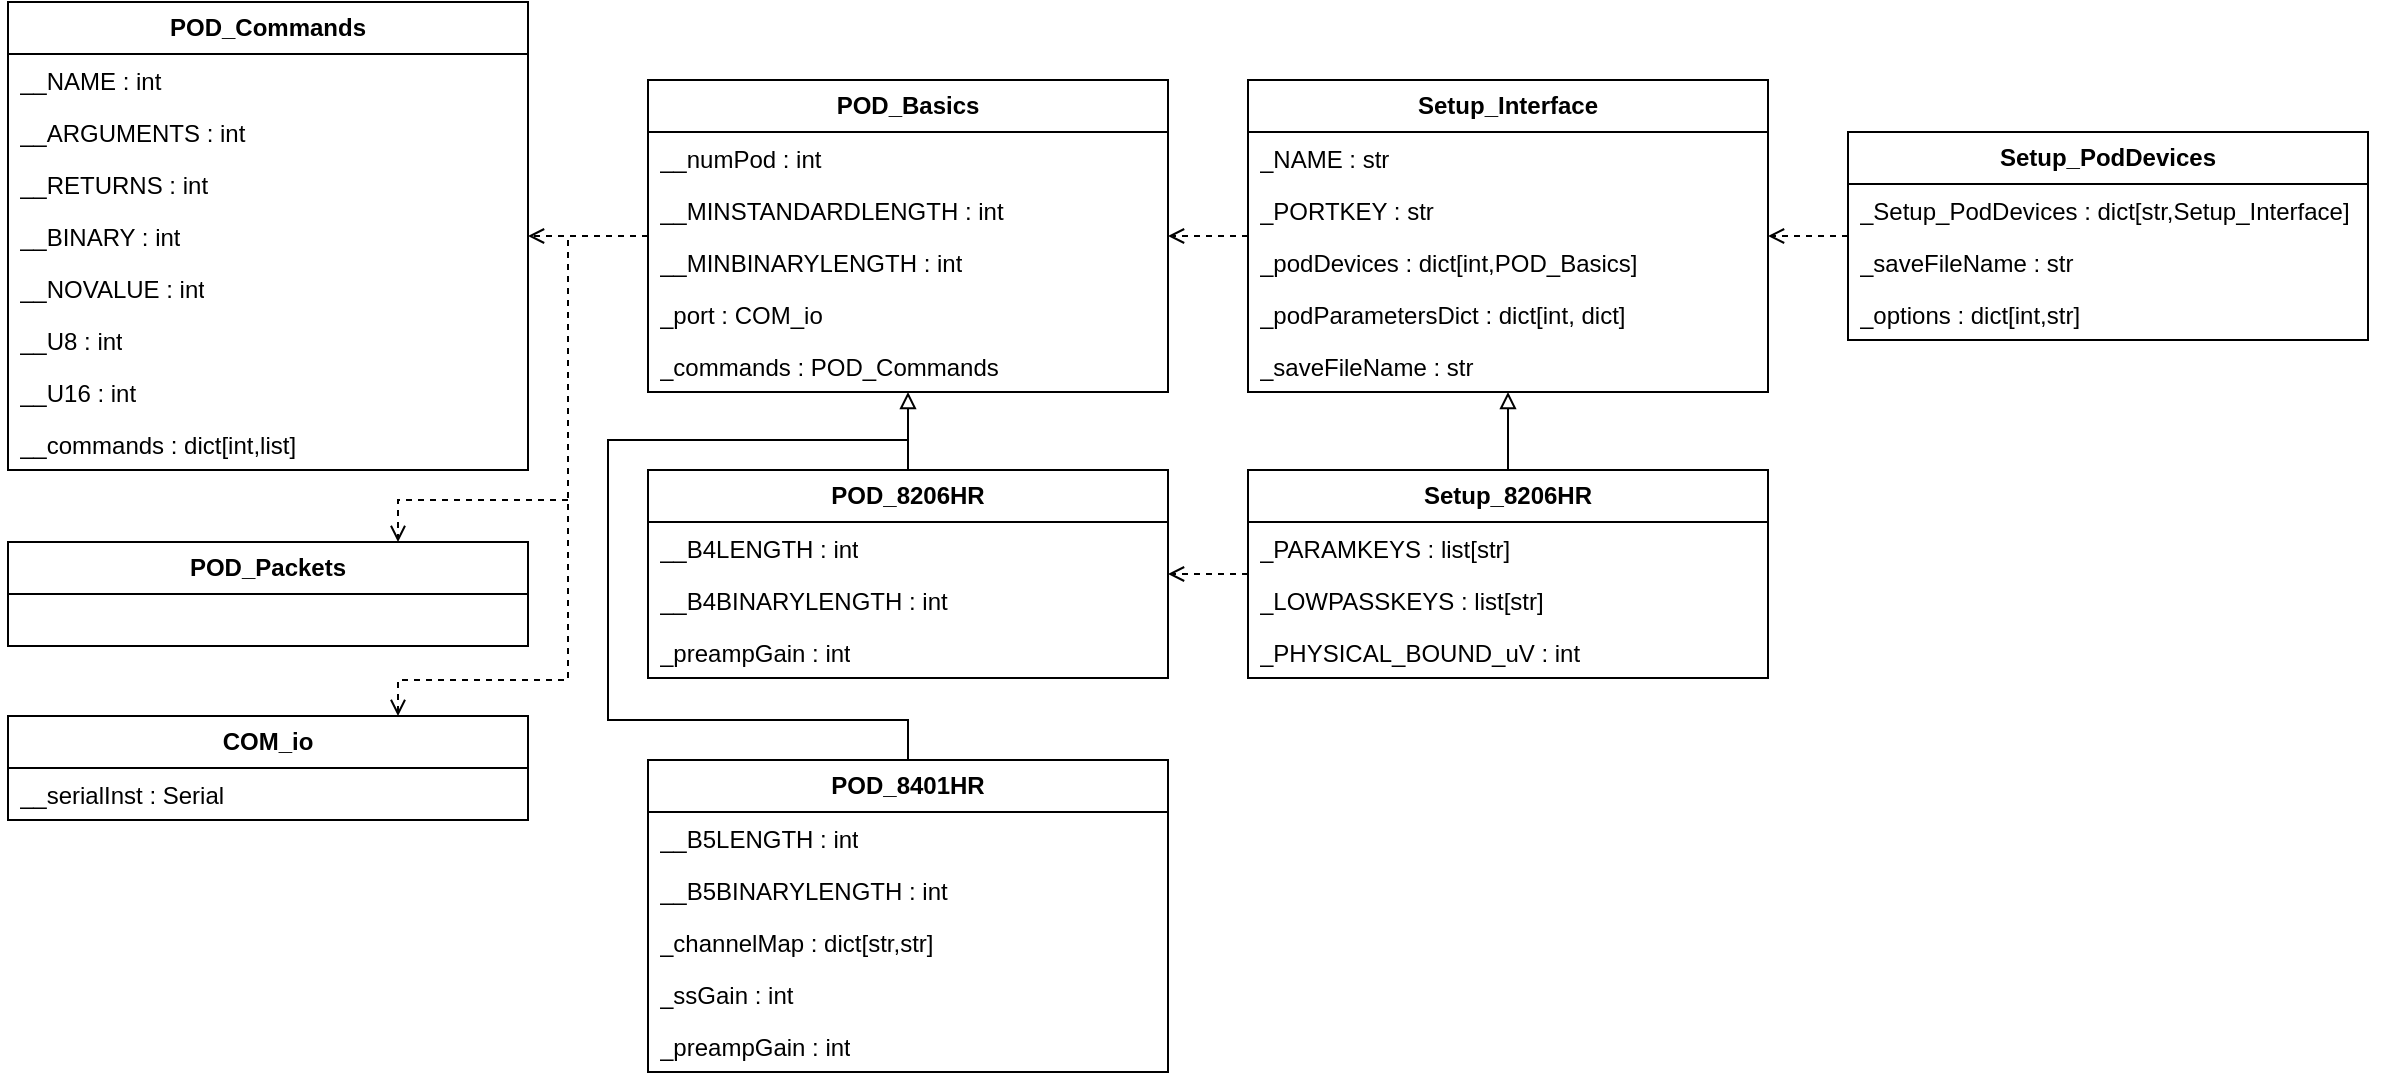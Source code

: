 <mxfile version="21.2.8" type="device">
  <diagram name="Page-1" id="8kIWOGsX5G2s9qzZLplj">
    <mxGraphModel dx="1658" dy="820" grid="1" gridSize="10" guides="1" tooltips="1" connect="1" arrows="1" fold="1" page="1" pageScale="1" pageWidth="850" pageHeight="1100" math="0" shadow="0">
      <root>
        <mxCell id="0" />
        <mxCell id="1" parent="0" />
        <mxCell id="bj3e3nzDXusCV7zQIcoZ-6" value="POD_Basics" style="swimlane;fontStyle=1;childLayout=stackLayout;horizontal=1;startSize=26;fillColor=none;horizontalStack=0;resizeParent=1;resizeParentMax=0;resizeLast=0;collapsible=1;marginBottom=0;whiteSpace=wrap;html=1;" parent="1" vertex="1">
          <mxGeometry x="360" y="79" width="260" height="156" as="geometry" />
        </mxCell>
        <mxCell id="bj3e3nzDXusCV7zQIcoZ-7" value="__numPod : int" style="text;strokeColor=none;fillColor=none;align=left;verticalAlign=top;spacingLeft=4;spacingRight=4;overflow=hidden;rotatable=0;points=[[0,0.5],[1,0.5]];portConstraint=eastwest;whiteSpace=wrap;html=1;" parent="bj3e3nzDXusCV7zQIcoZ-6" vertex="1">
          <mxGeometry y="26" width="260" height="26" as="geometry" />
        </mxCell>
        <mxCell id="bj3e3nzDXusCV7zQIcoZ-8" value="__MINSTANDARDLENGTH : int" style="text;strokeColor=none;fillColor=none;align=left;verticalAlign=top;spacingLeft=4;spacingRight=4;overflow=hidden;rotatable=0;points=[[0,0.5],[1,0.5]];portConstraint=eastwest;whiteSpace=wrap;html=1;" parent="bj3e3nzDXusCV7zQIcoZ-6" vertex="1">
          <mxGeometry y="52" width="260" height="26" as="geometry" />
        </mxCell>
        <mxCell id="bj3e3nzDXusCV7zQIcoZ-9" value="__MINBINARYLENGTH : int" style="text;strokeColor=none;fillColor=none;align=left;verticalAlign=top;spacingLeft=4;spacingRight=4;overflow=hidden;rotatable=0;points=[[0,0.5],[1,0.5]];portConstraint=eastwest;whiteSpace=wrap;html=1;" parent="bj3e3nzDXusCV7zQIcoZ-6" vertex="1">
          <mxGeometry y="78" width="260" height="26" as="geometry" />
        </mxCell>
        <mxCell id="bj3e3nzDXusCV7zQIcoZ-10" value="_port : COM_io" style="text;strokeColor=none;fillColor=none;align=left;verticalAlign=top;spacingLeft=4;spacingRight=4;overflow=hidden;rotatable=0;points=[[0,0.5],[1,0.5]];portConstraint=eastwest;whiteSpace=wrap;html=1;" parent="bj3e3nzDXusCV7zQIcoZ-6" vertex="1">
          <mxGeometry y="104" width="260" height="26" as="geometry" />
        </mxCell>
        <mxCell id="bj3e3nzDXusCV7zQIcoZ-11" value="_commands : POD_Commands" style="text;strokeColor=none;fillColor=none;align=left;verticalAlign=top;spacingLeft=4;spacingRight=4;overflow=hidden;rotatable=0;points=[[0,0.5],[1,0.5]];portConstraint=eastwest;whiteSpace=wrap;html=1;" parent="bj3e3nzDXusCV7zQIcoZ-6" vertex="1">
          <mxGeometry y="130" width="260" height="26" as="geometry" />
        </mxCell>
        <mxCell id="bj3e3nzDXusCV7zQIcoZ-12" value="&lt;b&gt;POD_Commands&lt;/b&gt;" style="swimlane;fontStyle=0;childLayout=stackLayout;horizontal=1;startSize=26;fillColor=none;horizontalStack=0;resizeParent=1;resizeParentMax=0;resizeLast=0;collapsible=1;marginBottom=0;whiteSpace=wrap;html=1;" parent="1" vertex="1">
          <mxGeometry x="40" y="40" width="260" height="234" as="geometry" />
        </mxCell>
        <mxCell id="bj3e3nzDXusCV7zQIcoZ-13" value="__NAME : int" style="text;strokeColor=none;fillColor=none;align=left;verticalAlign=top;spacingLeft=4;spacingRight=4;overflow=hidden;rotatable=0;points=[[0,0.5],[1,0.5]];portConstraint=eastwest;whiteSpace=wrap;html=1;" parent="bj3e3nzDXusCV7zQIcoZ-12" vertex="1">
          <mxGeometry y="26" width="260" height="26" as="geometry" />
        </mxCell>
        <mxCell id="bj3e3nzDXusCV7zQIcoZ-14" value="__ARGUMENTS : int" style="text;strokeColor=none;fillColor=none;align=left;verticalAlign=top;spacingLeft=4;spacingRight=4;overflow=hidden;rotatable=0;points=[[0,0.5],[1,0.5]];portConstraint=eastwest;whiteSpace=wrap;html=1;" parent="bj3e3nzDXusCV7zQIcoZ-12" vertex="1">
          <mxGeometry y="52" width="260" height="26" as="geometry" />
        </mxCell>
        <mxCell id="bj3e3nzDXusCV7zQIcoZ-15" value="__RETURNS : int" style="text;strokeColor=none;fillColor=none;align=left;verticalAlign=top;spacingLeft=4;spacingRight=4;overflow=hidden;rotatable=0;points=[[0,0.5],[1,0.5]];portConstraint=eastwest;whiteSpace=wrap;html=1;" parent="bj3e3nzDXusCV7zQIcoZ-12" vertex="1">
          <mxGeometry y="78" width="260" height="26" as="geometry" />
        </mxCell>
        <mxCell id="bj3e3nzDXusCV7zQIcoZ-16" value="__BINARY : int" style="text;strokeColor=none;fillColor=none;align=left;verticalAlign=top;spacingLeft=4;spacingRight=4;overflow=hidden;rotatable=0;points=[[0,0.5],[1,0.5]];portConstraint=eastwest;whiteSpace=wrap;html=1;" parent="bj3e3nzDXusCV7zQIcoZ-12" vertex="1">
          <mxGeometry y="104" width="260" height="26" as="geometry" />
        </mxCell>
        <mxCell id="bj3e3nzDXusCV7zQIcoZ-18" value="__NOVALUE : int" style="text;strokeColor=none;fillColor=none;align=left;verticalAlign=top;spacingLeft=4;spacingRight=4;overflow=hidden;rotatable=0;points=[[0,0.5],[1,0.5]];portConstraint=eastwest;whiteSpace=wrap;html=1;" parent="bj3e3nzDXusCV7zQIcoZ-12" vertex="1">
          <mxGeometry y="130" width="260" height="26" as="geometry" />
        </mxCell>
        <mxCell id="bj3e3nzDXusCV7zQIcoZ-17" value="__U8 : int" style="text;strokeColor=none;fillColor=none;align=left;verticalAlign=top;spacingLeft=4;spacingRight=4;overflow=hidden;rotatable=0;points=[[0,0.5],[1,0.5]];portConstraint=eastwest;whiteSpace=wrap;html=1;" parent="bj3e3nzDXusCV7zQIcoZ-12" vertex="1">
          <mxGeometry y="156" width="260" height="26" as="geometry" />
        </mxCell>
        <mxCell id="bj3e3nzDXusCV7zQIcoZ-20" value="__U16 : int" style="text;strokeColor=none;fillColor=none;align=left;verticalAlign=top;spacingLeft=4;spacingRight=4;overflow=hidden;rotatable=0;points=[[0,0.5],[1,0.5]];portConstraint=eastwest;whiteSpace=wrap;html=1;" parent="bj3e3nzDXusCV7zQIcoZ-12" vertex="1">
          <mxGeometry y="182" width="260" height="26" as="geometry" />
        </mxCell>
        <mxCell id="bj3e3nzDXusCV7zQIcoZ-19" value="__commands : dict[int,list]" style="text;strokeColor=none;fillColor=none;align=left;verticalAlign=top;spacingLeft=4;spacingRight=4;overflow=hidden;rotatable=0;points=[[0,0.5],[1,0.5]];portConstraint=eastwest;whiteSpace=wrap;html=1;" parent="bj3e3nzDXusCV7zQIcoZ-12" vertex="1">
          <mxGeometry y="208" width="260" height="26" as="geometry" />
        </mxCell>
        <mxCell id="bj3e3nzDXusCV7zQIcoZ-21" value="&lt;b&gt;POD_8401HR&lt;/b&gt;" style="swimlane;fontStyle=0;childLayout=stackLayout;horizontal=1;startSize=26;fillColor=none;horizontalStack=0;resizeParent=1;resizeParentMax=0;resizeLast=0;collapsible=1;marginBottom=0;whiteSpace=wrap;html=1;" parent="1" vertex="1">
          <mxGeometry x="360" y="419" width="260" height="156" as="geometry" />
        </mxCell>
        <mxCell id="bj3e3nzDXusCV7zQIcoZ-22" value="__B5LENGTH : int" style="text;strokeColor=none;fillColor=none;align=left;verticalAlign=top;spacingLeft=4;spacingRight=4;overflow=hidden;rotatable=0;points=[[0,0.5],[1,0.5]];portConstraint=eastwest;whiteSpace=wrap;html=1;shadow=1;" parent="bj3e3nzDXusCV7zQIcoZ-21" vertex="1">
          <mxGeometry y="26" width="260" height="26" as="geometry" />
        </mxCell>
        <mxCell id="bj3e3nzDXusCV7zQIcoZ-23" value="__B5BINARYLENGTH : int" style="text;strokeColor=none;fillColor=none;align=left;verticalAlign=top;spacingLeft=4;spacingRight=4;overflow=hidden;rotatable=0;points=[[0,0.5],[1,0.5]];portConstraint=eastwest;whiteSpace=wrap;html=1;" parent="bj3e3nzDXusCV7zQIcoZ-21" vertex="1">
          <mxGeometry y="52" width="260" height="26" as="geometry" />
        </mxCell>
        <mxCell id="bj3e3nzDXusCV7zQIcoZ-29" value="_channelMap : dict[str,str]" style="text;strokeColor=none;fillColor=none;align=left;verticalAlign=top;spacingLeft=4;spacingRight=4;overflow=hidden;rotatable=0;points=[[0,0.5],[1,0.5]];portConstraint=eastwest;whiteSpace=wrap;html=1;" parent="bj3e3nzDXusCV7zQIcoZ-21" vertex="1">
          <mxGeometry y="78" width="260" height="26" as="geometry" />
        </mxCell>
        <mxCell id="bj3e3nzDXusCV7zQIcoZ-30" value="_ssGain : int" style="text;strokeColor=none;fillColor=none;align=left;verticalAlign=top;spacingLeft=4;spacingRight=4;overflow=hidden;rotatable=0;points=[[0,0.5],[1,0.5]];portConstraint=eastwest;whiteSpace=wrap;html=1;" parent="bj3e3nzDXusCV7zQIcoZ-21" vertex="1">
          <mxGeometry y="104" width="260" height="26" as="geometry" />
        </mxCell>
        <mxCell id="bj3e3nzDXusCV7zQIcoZ-24" value="_preampGain : int" style="text;strokeColor=none;fillColor=none;align=left;verticalAlign=top;spacingLeft=4;spacingRight=4;overflow=hidden;rotatable=0;points=[[0,0.5],[1,0.5]];portConstraint=eastwest;whiteSpace=wrap;html=1;" parent="bj3e3nzDXusCV7zQIcoZ-21" vertex="1">
          <mxGeometry y="130" width="260" height="26" as="geometry" />
        </mxCell>
        <mxCell id="bj3e3nzDXusCV7zQIcoZ-31" value="&lt;b&gt;POD_Packets&lt;/b&gt;" style="swimlane;fontStyle=0;childLayout=stackLayout;horizontal=1;startSize=26;fillColor=none;horizontalStack=0;resizeParent=1;resizeParentMax=0;resizeLast=0;collapsible=1;marginBottom=0;whiteSpace=wrap;html=1;" parent="1" vertex="1">
          <mxGeometry x="40" y="310" width="260" height="52" as="geometry" />
        </mxCell>
        <mxCell id="bj3e3nzDXusCV7zQIcoZ-35" value="&lt;b&gt;COM_io&lt;/b&gt;" style="swimlane;fontStyle=0;childLayout=stackLayout;horizontal=1;startSize=26;fillColor=none;horizontalStack=0;resizeParent=1;resizeParentMax=0;resizeLast=0;collapsible=1;marginBottom=0;whiteSpace=wrap;html=1;" parent="1" vertex="1">
          <mxGeometry x="40" y="397" width="260" height="52" as="geometry" />
        </mxCell>
        <mxCell id="bj3e3nzDXusCV7zQIcoZ-36" value="__serialInst :&amp;nbsp;Serial" style="text;strokeColor=none;fillColor=none;align=left;verticalAlign=top;spacingLeft=4;spacingRight=4;overflow=hidden;rotatable=0;points=[[0,0.5],[1,0.5]];portConstraint=eastwest;whiteSpace=wrap;html=1;shadow=1;" parent="bj3e3nzDXusCV7zQIcoZ-35" vertex="1">
          <mxGeometry y="26" width="260" height="26" as="geometry" />
        </mxCell>
        <mxCell id="bj3e3nzDXusCV7zQIcoZ-39" value="Setup_8206HR" style="swimlane;fontStyle=1;childLayout=stackLayout;horizontal=1;startSize=26;fillColor=none;horizontalStack=0;resizeParent=1;resizeParentMax=0;resizeLast=0;collapsible=1;marginBottom=0;whiteSpace=wrap;html=1;" parent="1" vertex="1">
          <mxGeometry x="660" y="274" width="260" height="104" as="geometry" />
        </mxCell>
        <mxCell id="bj3e3nzDXusCV7zQIcoZ-40" value="_PARAMKEYS : list[str]" style="text;strokeColor=none;fillColor=none;align=left;verticalAlign=top;spacingLeft=4;spacingRight=4;overflow=hidden;rotatable=0;points=[[0,0.5],[1,0.5]];portConstraint=eastwest;whiteSpace=wrap;html=1;shadow=1;" parent="bj3e3nzDXusCV7zQIcoZ-39" vertex="1">
          <mxGeometry y="26" width="260" height="26" as="geometry" />
        </mxCell>
        <mxCell id="bj3e3nzDXusCV7zQIcoZ-41" value="_LOWPASSKEYS : list[str]" style="text;strokeColor=none;fillColor=none;align=left;verticalAlign=top;spacingLeft=4;spacingRight=4;overflow=hidden;rotatable=0;points=[[0,0.5],[1,0.5]];portConstraint=eastwest;whiteSpace=wrap;html=1;" parent="bj3e3nzDXusCV7zQIcoZ-39" vertex="1">
          <mxGeometry y="52" width="260" height="26" as="geometry" />
        </mxCell>
        <mxCell id="bj3e3nzDXusCV7zQIcoZ-42" value="_PHYSICAL_BOUND_uV : int" style="text;strokeColor=none;fillColor=none;align=left;verticalAlign=top;spacingLeft=4;spacingRight=4;overflow=hidden;rotatable=0;points=[[0,0.5],[1,0.5]];portConstraint=eastwest;whiteSpace=wrap;html=1;" parent="bj3e3nzDXusCV7zQIcoZ-39" vertex="1">
          <mxGeometry y="78" width="260" height="26" as="geometry" />
        </mxCell>
        <mxCell id="bj3e3nzDXusCV7zQIcoZ-44" value="Setup_PodDevices" style="swimlane;fontStyle=1;childLayout=stackLayout;horizontal=1;startSize=26;fillColor=none;horizontalStack=0;resizeParent=1;resizeParentMax=0;resizeLast=0;collapsible=1;marginBottom=0;whiteSpace=wrap;html=1;" parent="1" vertex="1">
          <mxGeometry x="960" y="105" width="260" height="104" as="geometry" />
        </mxCell>
        <mxCell id="bj3e3nzDXusCV7zQIcoZ-45" value="_Setup_PodDevices : dict[str,Setup_Interface&lt;span style=&quot;background-color: initial;&quot;&gt;]&amp;nbsp;&lt;/span&gt;" style="text;strokeColor=none;fillColor=none;align=left;verticalAlign=top;spacingLeft=4;spacingRight=4;overflow=hidden;rotatable=0;points=[[0,0.5],[1,0.5]];portConstraint=eastwest;whiteSpace=wrap;html=1;shadow=1;" parent="bj3e3nzDXusCV7zQIcoZ-44" vertex="1">
          <mxGeometry y="26" width="260" height="26" as="geometry" />
        </mxCell>
        <mxCell id="bj3e3nzDXusCV7zQIcoZ-46" value="_saveFileName : str" style="text;strokeColor=none;fillColor=none;align=left;verticalAlign=top;spacingLeft=4;spacingRight=4;overflow=hidden;rotatable=0;points=[[0,0.5],[1,0.5]];portConstraint=eastwest;whiteSpace=wrap;html=1;" parent="bj3e3nzDXusCV7zQIcoZ-44" vertex="1">
          <mxGeometry y="52" width="260" height="26" as="geometry" />
        </mxCell>
        <mxCell id="bj3e3nzDXusCV7zQIcoZ-47" value="_options : dict[int,str]" style="text;strokeColor=none;fillColor=none;align=left;verticalAlign=top;spacingLeft=4;spacingRight=4;overflow=hidden;rotatable=0;points=[[0,0.5],[1,0.5]];portConstraint=eastwest;whiteSpace=wrap;html=1;" parent="bj3e3nzDXusCV7zQIcoZ-44" vertex="1">
          <mxGeometry y="78" width="260" height="26" as="geometry" />
        </mxCell>
        <mxCell id="bj3e3nzDXusCV7zQIcoZ-48" value="Setup_Interface" style="swimlane;fontStyle=1;childLayout=stackLayout;horizontal=1;startSize=26;fillColor=none;horizontalStack=0;resizeParent=1;resizeParentMax=0;resizeLast=0;collapsible=1;marginBottom=0;whiteSpace=wrap;html=1;" parent="1" vertex="1">
          <mxGeometry x="660" y="79" width="260" height="156" as="geometry" />
        </mxCell>
        <mxCell id="bj3e3nzDXusCV7zQIcoZ-49" value="_NAME : str" style="text;strokeColor=none;fillColor=none;align=left;verticalAlign=top;spacingLeft=4;spacingRight=4;overflow=hidden;rotatable=0;points=[[0,0.5],[1,0.5]];portConstraint=eastwest;whiteSpace=wrap;html=1;shadow=1;" parent="bj3e3nzDXusCV7zQIcoZ-48" vertex="1">
          <mxGeometry y="26" width="260" height="26" as="geometry" />
        </mxCell>
        <mxCell id="bj3e3nzDXusCV7zQIcoZ-50" value="_PORTKEY : str" style="text;strokeColor=none;fillColor=none;align=left;verticalAlign=top;spacingLeft=4;spacingRight=4;overflow=hidden;rotatable=0;points=[[0,0.5],[1,0.5]];portConstraint=eastwest;whiteSpace=wrap;html=1;shadow=1;" parent="bj3e3nzDXusCV7zQIcoZ-48" vertex="1">
          <mxGeometry y="52" width="260" height="26" as="geometry" />
        </mxCell>
        <mxCell id="bj3e3nzDXusCV7zQIcoZ-51" value="_podDevices : dict[int,POD_Basics]" style="text;strokeColor=none;fillColor=none;align=left;verticalAlign=top;spacingLeft=4;spacingRight=4;overflow=hidden;rotatable=0;points=[[0,0.5],[1,0.5]];portConstraint=eastwest;whiteSpace=wrap;html=1;" parent="bj3e3nzDXusCV7zQIcoZ-48" vertex="1">
          <mxGeometry y="78" width="260" height="26" as="geometry" />
        </mxCell>
        <mxCell id="bj3e3nzDXusCV7zQIcoZ-52" value="_podParametersDict : dict[int, dict]" style="text;strokeColor=none;fillColor=none;align=left;verticalAlign=top;spacingLeft=4;spacingRight=4;overflow=hidden;rotatable=0;points=[[0,0.5],[1,0.5]];portConstraint=eastwest;whiteSpace=wrap;html=1;" parent="bj3e3nzDXusCV7zQIcoZ-48" vertex="1">
          <mxGeometry y="104" width="260" height="26" as="geometry" />
        </mxCell>
        <mxCell id="bj3e3nzDXusCV7zQIcoZ-3" value="_saveFileName : str" style="text;strokeColor=none;fillColor=none;align=left;verticalAlign=top;spacingLeft=4;spacingRight=4;overflow=hidden;rotatable=0;points=[[0,0.5],[1,0.5]];portConstraint=eastwest;whiteSpace=wrap;html=1;" parent="bj3e3nzDXusCV7zQIcoZ-48" vertex="1">
          <mxGeometry y="130" width="260" height="26" as="geometry" />
        </mxCell>
        <mxCell id="bj3e3nzDXusCV7zQIcoZ-53" value="" style="endArrow=block;html=1;rounded=0;endFill=0;" parent="1" source="bj3e3nzDXusCV7zQIcoZ-39" target="bj3e3nzDXusCV7zQIcoZ-48" edge="1">
          <mxGeometry width="50" height="50" relative="1" as="geometry">
            <mxPoint x="270" y="509" as="sourcePoint" />
            <mxPoint x="270" y="509" as="targetPoint" />
          </mxGeometry>
        </mxCell>
        <mxCell id="bj3e3nzDXusCV7zQIcoZ-54" value="" style="endArrow=open;html=1;rounded=0;dashed=1;endFill=0;" parent="1" source="bj3e3nzDXusCV7zQIcoZ-44" target="bj3e3nzDXusCV7zQIcoZ-48" edge="1">
          <mxGeometry width="50" height="50" relative="1" as="geometry">
            <mxPoint x="520" y="369" as="sourcePoint" />
            <mxPoint x="180" y="259" as="targetPoint" />
          </mxGeometry>
        </mxCell>
        <mxCell id="bj3e3nzDXusCV7zQIcoZ-55" value="" style="endArrow=block;html=1;rounded=0;endFill=0;exitX=0.5;exitY=0;exitDx=0;exitDy=0;" parent="1" source="bj3e3nzDXusCV7zQIcoZ-25" target="bj3e3nzDXusCV7zQIcoZ-6" edge="1">
          <mxGeometry width="50" height="50" relative="1" as="geometry">
            <mxPoint x="130" y="545" as="sourcePoint" />
            <mxPoint x="130" y="489" as="targetPoint" />
          </mxGeometry>
        </mxCell>
        <mxCell id="bj3e3nzDXusCV7zQIcoZ-58" value="" style="endArrow=open;html=1;rounded=0;dashed=1;endFill=0;" parent="1" source="bj3e3nzDXusCV7zQIcoZ-48" target="bj3e3nzDXusCV7zQIcoZ-6" edge="1">
          <mxGeometry width="50" height="50" relative="1" as="geometry">
            <mxPoint x="173" y="489" as="sourcePoint" />
            <mxPoint x="355" y="819" as="targetPoint" />
          </mxGeometry>
        </mxCell>
        <mxCell id="bj3e3nzDXusCV7zQIcoZ-59" value="" style="endArrow=open;html=1;rounded=0;dashed=1;endFill=0;" parent="1" source="bj3e3nzDXusCV7zQIcoZ-39" target="bj3e3nzDXusCV7zQIcoZ-25" edge="1">
          <mxGeometry width="50" height="50" relative="1" as="geometry">
            <mxPoint x="260" y="368" as="sourcePoint" />
            <mxPoint x="380" y="328" as="targetPoint" />
          </mxGeometry>
        </mxCell>
        <mxCell id="bj3e3nzDXusCV7zQIcoZ-65" value="" style="endArrow=open;html=1;rounded=0;dashed=1;endFill=0;" parent="1" source="bj3e3nzDXusCV7zQIcoZ-6" target="bj3e3nzDXusCV7zQIcoZ-12" edge="1">
          <mxGeometry width="50" height="50" relative="1" as="geometry">
            <mxPoint x="497" y="363" as="sourcePoint" />
            <mxPoint x="424" y="819" as="targetPoint" />
          </mxGeometry>
        </mxCell>
        <mxCell id="bj3e3nzDXusCV7zQIcoZ-67" value="" style="endArrow=none;html=1;rounded=0;endFill=0;exitX=0.5;exitY=0;exitDx=0;exitDy=0;" parent="1" source="bj3e3nzDXusCV7zQIcoZ-21" edge="1">
          <mxGeometry width="50" height="50" relative="1" as="geometry">
            <mxPoint x="450" y="439" as="sourcePoint" />
            <mxPoint x="490" y="259" as="targetPoint" />
            <Array as="points">
              <mxPoint x="490" y="399" />
              <mxPoint x="340" y="399" />
              <mxPoint x="340" y="259" />
            </Array>
          </mxGeometry>
        </mxCell>
        <mxCell id="bj3e3nzDXusCV7zQIcoZ-25" value="POD_8206HR" style="swimlane;fontStyle=1;childLayout=stackLayout;horizontal=1;startSize=26;fillColor=none;horizontalStack=0;resizeParent=1;resizeParentMax=0;resizeLast=0;collapsible=1;marginBottom=0;whiteSpace=wrap;html=1;" parent="1" vertex="1">
          <mxGeometry x="360" y="274" width="260" height="104" as="geometry" />
        </mxCell>
        <mxCell id="bj3e3nzDXusCV7zQIcoZ-26" value="__B4LENGTH : int" style="text;strokeColor=none;fillColor=none;align=left;verticalAlign=top;spacingLeft=4;spacingRight=4;overflow=hidden;rotatable=0;points=[[0,0.5],[1,0.5]];portConstraint=eastwest;whiteSpace=wrap;html=1;shadow=1;" parent="bj3e3nzDXusCV7zQIcoZ-25" vertex="1">
          <mxGeometry y="26" width="260" height="26" as="geometry" />
        </mxCell>
        <mxCell id="bj3e3nzDXusCV7zQIcoZ-27" value="__B4BINARYLENGTH : int" style="text;strokeColor=none;fillColor=none;align=left;verticalAlign=top;spacingLeft=4;spacingRight=4;overflow=hidden;rotatable=0;points=[[0,0.5],[1,0.5]];portConstraint=eastwest;whiteSpace=wrap;html=1;" parent="bj3e3nzDXusCV7zQIcoZ-25" vertex="1">
          <mxGeometry y="52" width="260" height="26" as="geometry" />
        </mxCell>
        <mxCell id="bj3e3nzDXusCV7zQIcoZ-28" value="_preampGain : int" style="text;strokeColor=none;fillColor=none;align=left;verticalAlign=top;spacingLeft=4;spacingRight=4;overflow=hidden;rotatable=0;points=[[0,0.5],[1,0.5]];portConstraint=eastwest;whiteSpace=wrap;html=1;" parent="bj3e3nzDXusCV7zQIcoZ-25" vertex="1">
          <mxGeometry y="78" width="260" height="26" as="geometry" />
        </mxCell>
        <mxCell id="bj3e3nzDXusCV7zQIcoZ-68" value="" style="endArrow=open;html=1;rounded=0;dashed=1;endFill=0;entryX=0.75;entryY=0;entryDx=0;entryDy=0;" parent="1" target="bj3e3nzDXusCV7zQIcoZ-35" edge="1">
          <mxGeometry width="50" height="50" relative="1" as="geometry">
            <mxPoint x="320" y="159" as="sourcePoint" />
            <mxPoint x="310" y="117" as="targetPoint" />
            <Array as="points">
              <mxPoint x="320" y="379" />
              <mxPoint x="235" y="379" />
            </Array>
          </mxGeometry>
        </mxCell>
        <mxCell id="bj3e3nzDXusCV7zQIcoZ-70" value="" style="endArrow=open;html=1;rounded=0;dashed=1;endFill=0;entryX=0.75;entryY=0;entryDx=0;entryDy=0;" parent="1" target="bj3e3nzDXusCV7zQIcoZ-31" edge="1">
          <mxGeometry width="50" height="50" relative="1" as="geometry">
            <mxPoint x="320" y="289" as="sourcePoint" />
            <mxPoint x="210" y="281.5" as="targetPoint" />
            <Array as="points">
              <mxPoint x="235" y="289" />
            </Array>
          </mxGeometry>
        </mxCell>
      </root>
    </mxGraphModel>
  </diagram>
</mxfile>
